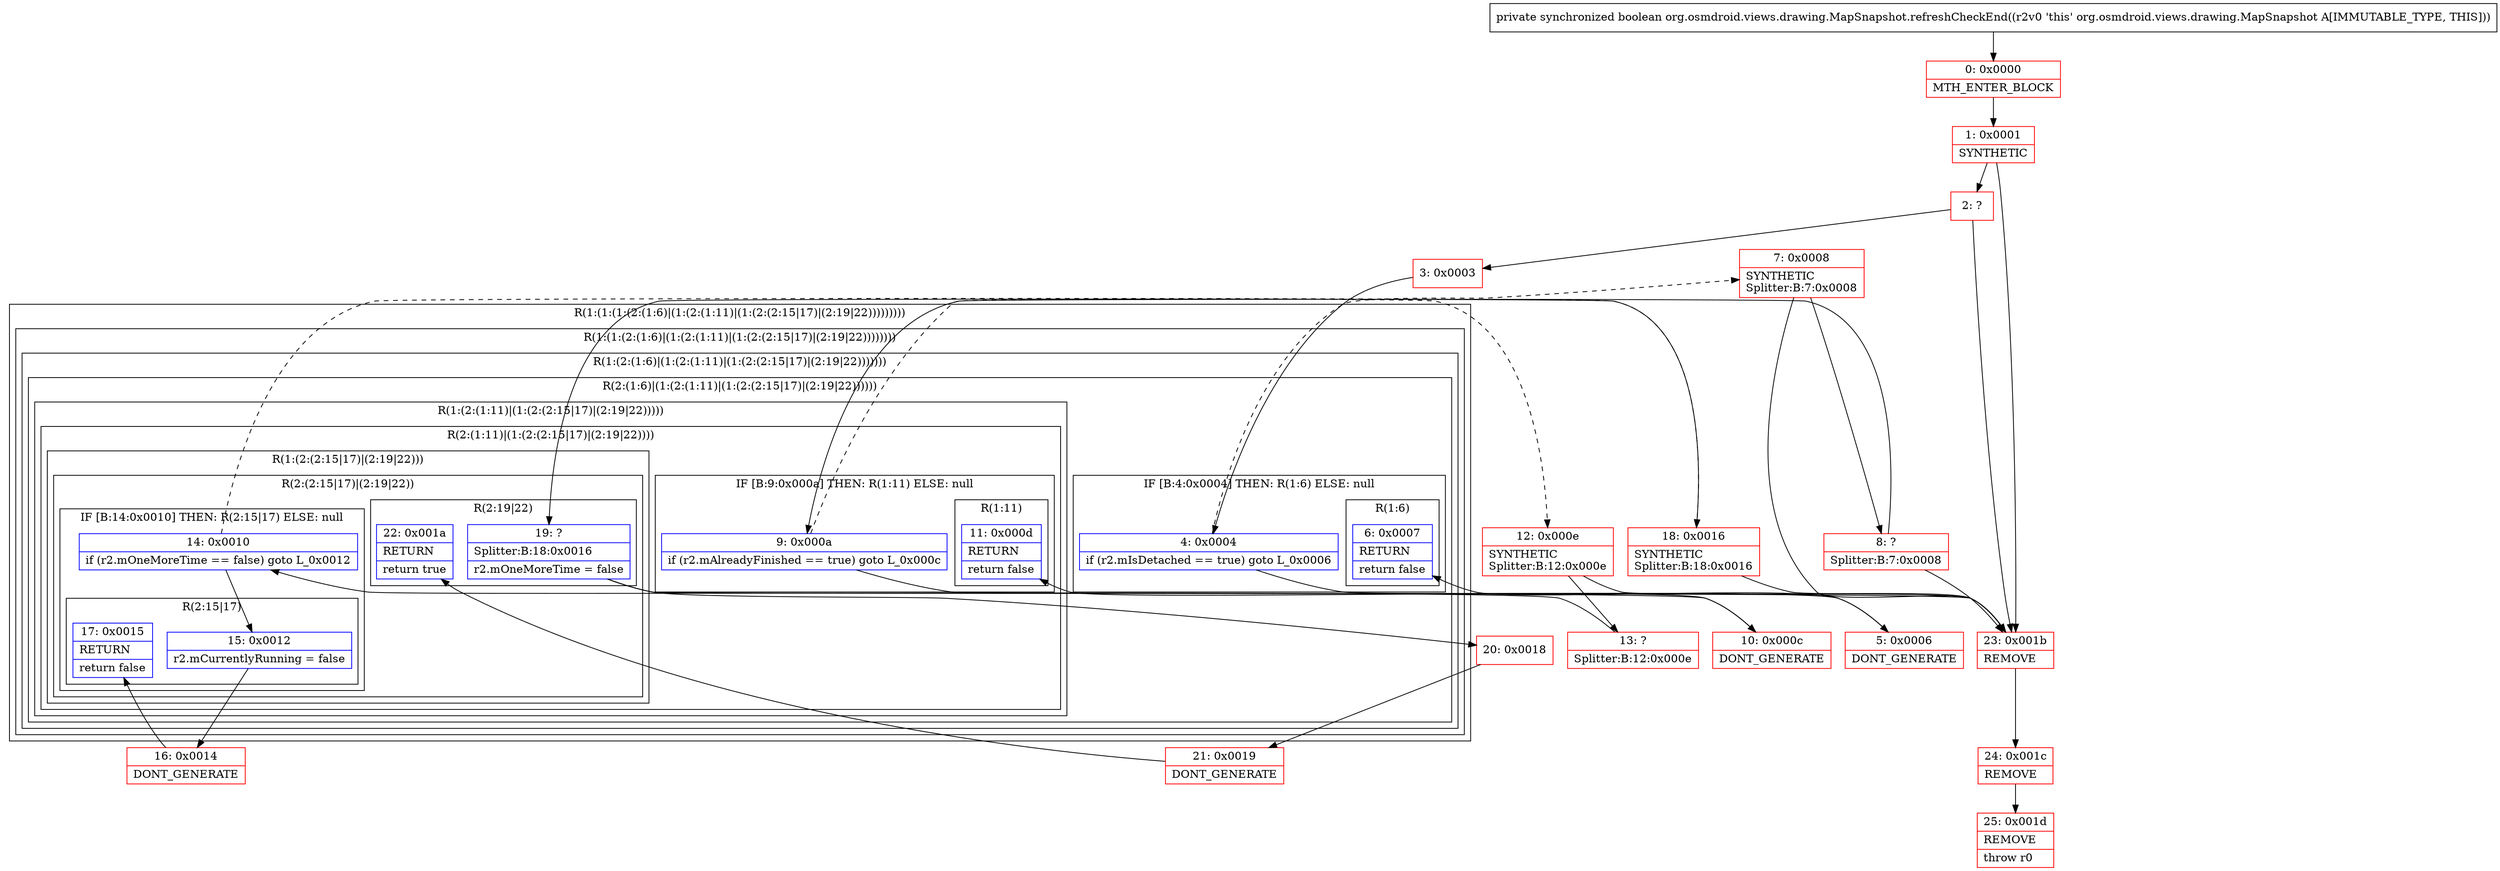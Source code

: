 digraph "CFG fororg.osmdroid.views.drawing.MapSnapshot.refreshCheckEnd()Z" {
subgraph cluster_Region_565138342 {
label = "R(1:(1:(1:(2:(1:6)|(1:(2:(1:11)|(1:(2:(2:15|17)|(2:19|22)))))))))";
node [shape=record,color=blue];
subgraph cluster_Region_328585016 {
label = "R(1:(1:(2:(1:6)|(1:(2:(1:11)|(1:(2:(2:15|17)|(2:19|22))))))))";
node [shape=record,color=blue];
subgraph cluster_Region_1371727078 {
label = "R(1:(2:(1:6)|(1:(2:(1:11)|(1:(2:(2:15|17)|(2:19|22)))))))";
node [shape=record,color=blue];
subgraph cluster_Region_450350883 {
label = "R(2:(1:6)|(1:(2:(1:11)|(1:(2:(2:15|17)|(2:19|22))))))";
node [shape=record,color=blue];
subgraph cluster_IfRegion_1094618556 {
label = "IF [B:4:0x0004] THEN: R(1:6) ELSE: null";
node [shape=record,color=blue];
Node_4 [shape=record,label="{4\:\ 0x0004|if (r2.mIsDetached == true) goto L_0x0006\l}"];
subgraph cluster_Region_2096064172 {
label = "R(1:6)";
node [shape=record,color=blue];
Node_6 [shape=record,label="{6\:\ 0x0007|RETURN\l|return false\l}"];
}
}
subgraph cluster_Region_978081795 {
label = "R(1:(2:(1:11)|(1:(2:(2:15|17)|(2:19|22)))))";
node [shape=record,color=blue];
subgraph cluster_Region_516302526 {
label = "R(2:(1:11)|(1:(2:(2:15|17)|(2:19|22))))";
node [shape=record,color=blue];
subgraph cluster_IfRegion_723524535 {
label = "IF [B:9:0x000a] THEN: R(1:11) ELSE: null";
node [shape=record,color=blue];
Node_9 [shape=record,label="{9\:\ 0x000a|if (r2.mAlreadyFinished == true) goto L_0x000c\l}"];
subgraph cluster_Region_754831993 {
label = "R(1:11)";
node [shape=record,color=blue];
Node_11 [shape=record,label="{11\:\ 0x000d|RETURN\l|return false\l}"];
}
}
subgraph cluster_Region_1948847013 {
label = "R(1:(2:(2:15|17)|(2:19|22)))";
node [shape=record,color=blue];
subgraph cluster_Region_1542795336 {
label = "R(2:(2:15|17)|(2:19|22))";
node [shape=record,color=blue];
subgraph cluster_IfRegion_1889760546 {
label = "IF [B:14:0x0010] THEN: R(2:15|17) ELSE: null";
node [shape=record,color=blue];
Node_14 [shape=record,label="{14\:\ 0x0010|if (r2.mOneMoreTime == false) goto L_0x0012\l}"];
subgraph cluster_Region_848236373 {
label = "R(2:15|17)";
node [shape=record,color=blue];
Node_15 [shape=record,label="{15\:\ 0x0012|r2.mCurrentlyRunning = false\l}"];
Node_17 [shape=record,label="{17\:\ 0x0015|RETURN\l|return false\l}"];
}
}
subgraph cluster_Region_239558274 {
label = "R(2:19|22)";
node [shape=record,color=blue];
Node_19 [shape=record,label="{19\:\ ?|Splitter:B:18:0x0016\l|r2.mOneMoreTime = false\l}"];
Node_22 [shape=record,label="{22\:\ 0x001a|RETURN\l|return true\l}"];
}
}
}
}
}
}
}
}
}
Node_0 [shape=record,color=red,label="{0\:\ 0x0000|MTH_ENTER_BLOCK\l}"];
Node_1 [shape=record,color=red,label="{1\:\ 0x0001|SYNTHETIC\l}"];
Node_2 [shape=record,color=red,label="{2\:\ ?}"];
Node_3 [shape=record,color=red,label="{3\:\ 0x0003}"];
Node_5 [shape=record,color=red,label="{5\:\ 0x0006|DONT_GENERATE\l}"];
Node_7 [shape=record,color=red,label="{7\:\ 0x0008|SYNTHETIC\lSplitter:B:7:0x0008\l}"];
Node_8 [shape=record,color=red,label="{8\:\ ?|Splitter:B:7:0x0008\l}"];
Node_10 [shape=record,color=red,label="{10\:\ 0x000c|DONT_GENERATE\l}"];
Node_12 [shape=record,color=red,label="{12\:\ 0x000e|SYNTHETIC\lSplitter:B:12:0x000e\l}"];
Node_13 [shape=record,color=red,label="{13\:\ ?|Splitter:B:12:0x000e\l}"];
Node_16 [shape=record,color=red,label="{16\:\ 0x0014|DONT_GENERATE\l}"];
Node_18 [shape=record,color=red,label="{18\:\ 0x0016|SYNTHETIC\lSplitter:B:18:0x0016\l}"];
Node_20 [shape=record,color=red,label="{20\:\ 0x0018}"];
Node_21 [shape=record,color=red,label="{21\:\ 0x0019|DONT_GENERATE\l}"];
Node_23 [shape=record,color=red,label="{23\:\ 0x001b|REMOVE\l}"];
Node_24 [shape=record,color=red,label="{24\:\ 0x001c|REMOVE\l}"];
Node_25 [shape=record,color=red,label="{25\:\ 0x001d|REMOVE\l|throw r0\l}"];
MethodNode[shape=record,label="{private synchronized boolean org.osmdroid.views.drawing.MapSnapshot.refreshCheckEnd((r2v0 'this' org.osmdroid.views.drawing.MapSnapshot A[IMMUTABLE_TYPE, THIS])) }"];
MethodNode -> Node_0;
Node_4 -> Node_5;
Node_4 -> Node_7[style=dashed];
Node_9 -> Node_10;
Node_9 -> Node_12[style=dashed];
Node_14 -> Node_15;
Node_14 -> Node_18[style=dashed];
Node_15 -> Node_16;
Node_19 -> Node_20;
Node_19 -> Node_23;
Node_0 -> Node_1;
Node_1 -> Node_2;
Node_1 -> Node_23;
Node_2 -> Node_3;
Node_2 -> Node_23;
Node_3 -> Node_4;
Node_5 -> Node_6;
Node_7 -> Node_8;
Node_7 -> Node_23;
Node_8 -> Node_9;
Node_8 -> Node_23;
Node_10 -> Node_11;
Node_12 -> Node_13;
Node_12 -> Node_23;
Node_13 -> Node_14;
Node_16 -> Node_17;
Node_18 -> Node_19;
Node_18 -> Node_23;
Node_20 -> Node_21;
Node_21 -> Node_22;
Node_23 -> Node_24;
Node_24 -> Node_25;
}

